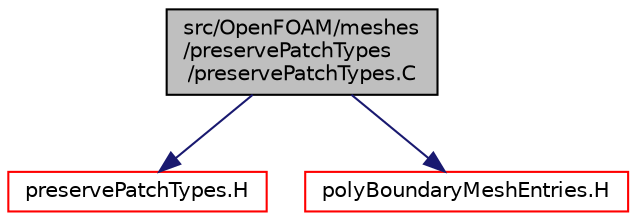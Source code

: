 digraph "src/OpenFOAM/meshes/preservePatchTypes/preservePatchTypes.C"
{
  bgcolor="transparent";
  edge [fontname="Helvetica",fontsize="10",labelfontname="Helvetica",labelfontsize="10"];
  node [fontname="Helvetica",fontsize="10",shape=record];
  Node1 [label="src/OpenFOAM/meshes\l/preservePatchTypes\l/preservePatchTypes.C",height=0.2,width=0.4,color="black", fillcolor="grey75", style="filled", fontcolor="black"];
  Node1 -> Node2 [color="midnightblue",fontsize="10",style="solid",fontname="Helvetica"];
  Node2 [label="preservePatchTypes.H",height=0.2,width=0.4,color="red",URL="$a08899.html",tooltip="preservePatchTypes "];
  Node1 -> Node3 [color="midnightblue",fontsize="10",style="solid",fontname="Helvetica"];
  Node3 [label="polyBoundaryMeshEntries.H",height=0.2,width=0.4,color="red",URL="$a08824.html"];
}
